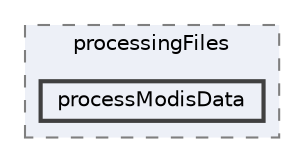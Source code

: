 digraph "processModisData"
{
 // LATEX_PDF_SIZE
  bgcolor="transparent";
  edge [fontname=Helvetica,fontsize=10,labelfontname=Helvetica,labelfontsize=10];
  node [fontname=Helvetica,fontsize=10,shape=box,height=0.2,width=0.4];
  compound=true
  subgraph clusterdir_b57893dd221f48a2016e82a0c2022048 {
    graph [ bgcolor="#edf0f7", pencolor="grey50", label="processingFiles", fontname=Helvetica,fontsize=10 style="filled,dashed", URL="dir_b57893dd221f48a2016e82a0c2022048.html",tooltip=""]
  dir_1477811bf521b38ad44c5fca9e30a76f [label="processModisData", fillcolor="#edf0f7", color="grey25", style="filled,bold", URL="dir_1477811bf521b38ad44c5fca9e30a76f.html",tooltip=""];
  }
}
